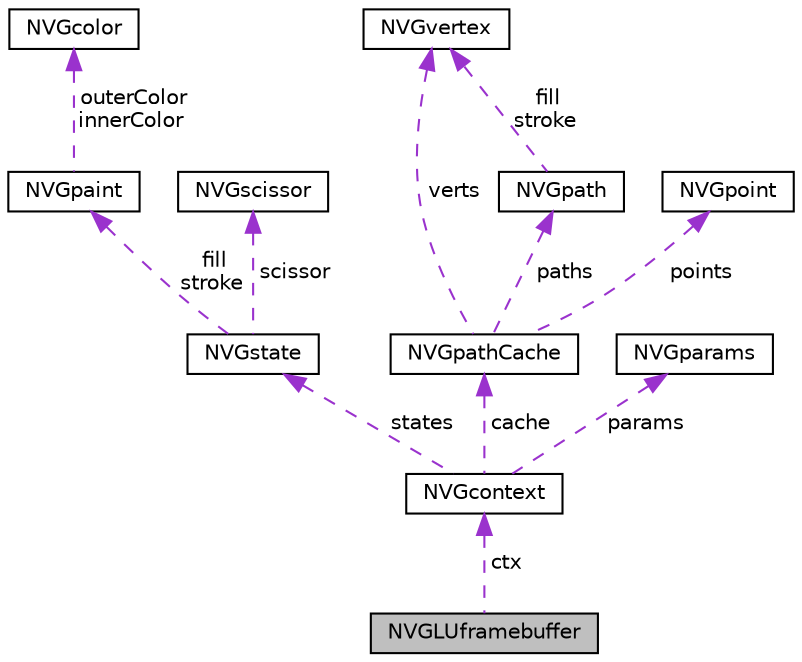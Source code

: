 digraph "NVGLUframebuffer"
{
  edge [fontname="Helvetica",fontsize="10",labelfontname="Helvetica",labelfontsize="10"];
  node [fontname="Helvetica",fontsize="10",shape=record];
  Node1 [label="NVGLUframebuffer",height=0.2,width=0.4,color="black", fillcolor="grey75", style="filled", fontcolor="black"];
  Node2 -> Node1 [dir="back",color="darkorchid3",fontsize="10",style="dashed",label=" ctx" ,fontname="Helvetica"];
  Node2 [label="NVGcontext",height=0.2,width=0.4,color="black", fillcolor="white", style="filled",URL="$struct_n_v_gcontext.html"];
  Node3 -> Node2 [dir="back",color="darkorchid3",fontsize="10",style="dashed",label=" states" ,fontname="Helvetica"];
  Node3 [label="NVGstate",height=0.2,width=0.4,color="black", fillcolor="white", style="filled",URL="$struct_n_v_gstate.html"];
  Node4 -> Node3 [dir="back",color="darkorchid3",fontsize="10",style="dashed",label=" fill\nstroke" ,fontname="Helvetica"];
  Node4 [label="NVGpaint",height=0.2,width=0.4,color="black", fillcolor="white", style="filled",URL="$struct_n_v_gpaint.html"];
  Node5 -> Node4 [dir="back",color="darkorchid3",fontsize="10",style="dashed",label=" outerColor\ninnerColor" ,fontname="Helvetica"];
  Node5 [label="NVGcolor",height=0.2,width=0.4,color="black", fillcolor="white", style="filled",URL="$struct_n_v_gcolor.html"];
  Node6 -> Node3 [dir="back",color="darkorchid3",fontsize="10",style="dashed",label=" scissor" ,fontname="Helvetica"];
  Node6 [label="NVGscissor",height=0.2,width=0.4,color="black", fillcolor="white", style="filled",URL="$struct_n_v_gscissor.html"];
  Node7 -> Node2 [dir="back",color="darkorchid3",fontsize="10",style="dashed",label=" cache" ,fontname="Helvetica"];
  Node7 [label="NVGpathCache",height=0.2,width=0.4,color="black", fillcolor="white", style="filled",URL="$struct_n_v_gpath_cache.html"];
  Node8 -> Node7 [dir="back",color="darkorchid3",fontsize="10",style="dashed",label=" paths" ,fontname="Helvetica"];
  Node8 [label="NVGpath",height=0.2,width=0.4,color="black", fillcolor="white", style="filled",URL="$struct_n_v_gpath.html"];
  Node9 -> Node8 [dir="back",color="darkorchid3",fontsize="10",style="dashed",label=" fill\nstroke" ,fontname="Helvetica"];
  Node9 [label="NVGvertex",height=0.2,width=0.4,color="black", fillcolor="white", style="filled",URL="$struct_n_v_gvertex.html"];
  Node10 -> Node7 [dir="back",color="darkorchid3",fontsize="10",style="dashed",label=" points" ,fontname="Helvetica"];
  Node10 [label="NVGpoint",height=0.2,width=0.4,color="black", fillcolor="white", style="filled",URL="$struct_n_v_gpoint.html"];
  Node9 -> Node7 [dir="back",color="darkorchid3",fontsize="10",style="dashed",label=" verts" ,fontname="Helvetica"];
  Node11 -> Node2 [dir="back",color="darkorchid3",fontsize="10",style="dashed",label=" params" ,fontname="Helvetica"];
  Node11 [label="NVGparams",height=0.2,width=0.4,color="black", fillcolor="white", style="filled",URL="$struct_n_v_gparams.html"];
}
